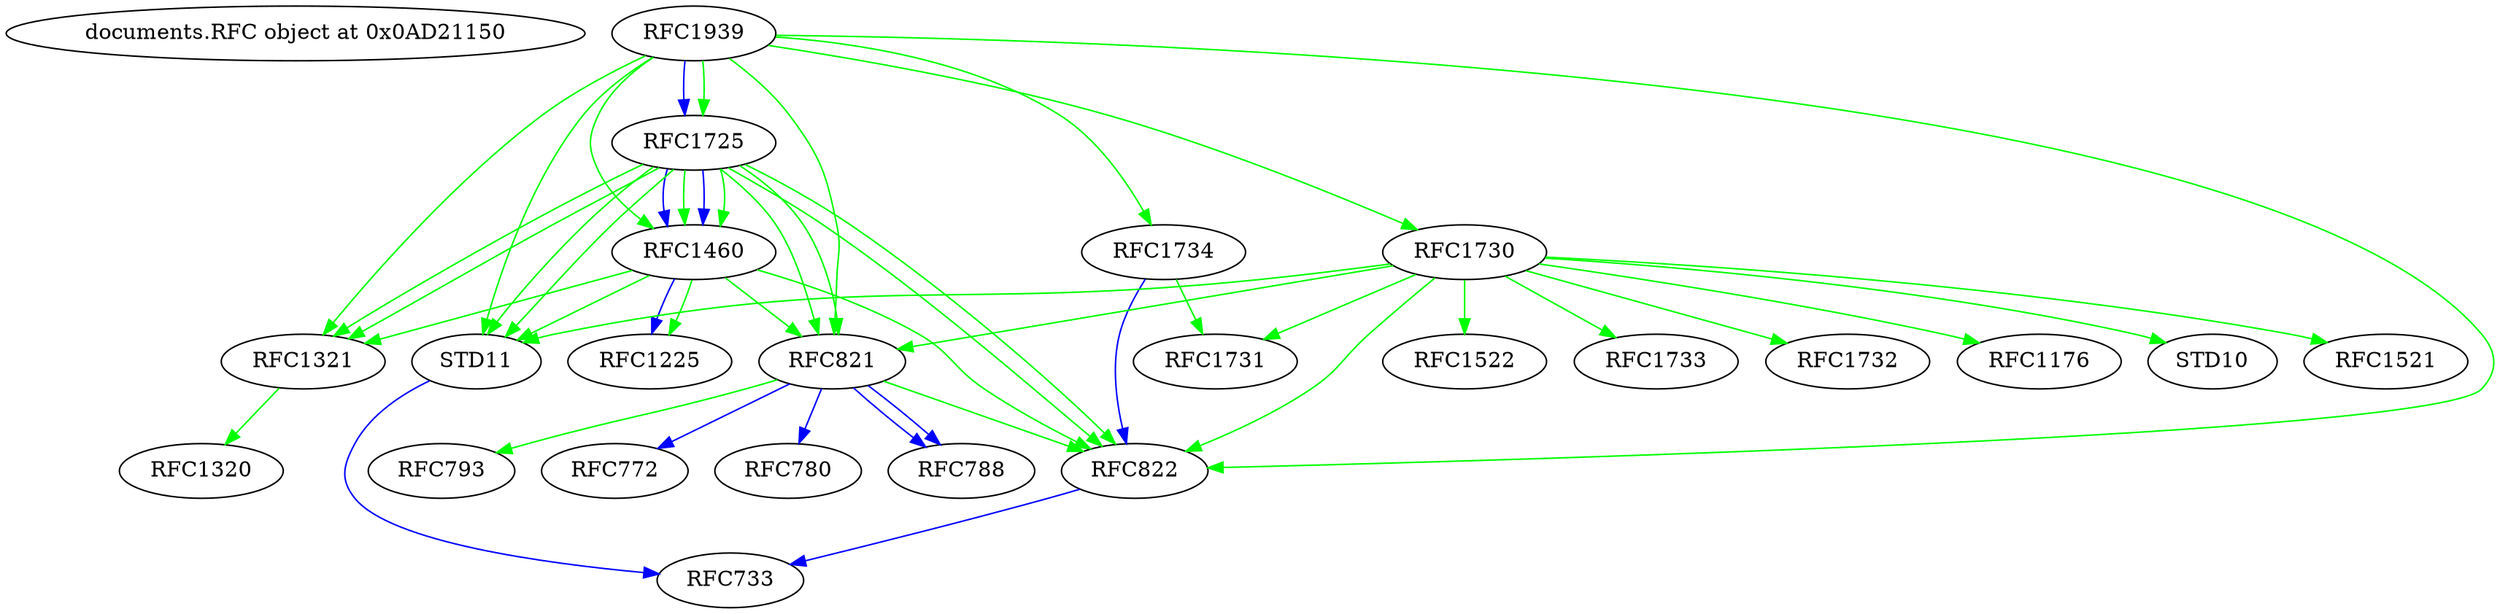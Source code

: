 digraph  {
<documents.RFC object at 0x0AD21150>;
RFC1939;
RFC1725;
RFC1460;
RFC821;
RFC822;
RFC1321;
STD11;
RFC1225;
RFC772;
RFC780;
RFC788;
RFC793;
RFC733;
RFC1734;
RFC1731;
RFC1730;
RFC1521;
RFC1522;
RFC1733;
RFC1732;
RFC1176;
STD10;
RFC1320;
RFC1939 -> RFC1725  [key=0, relType=obs, color=blue, style=solid];
RFC1939 -> RFC1725  [key=1, relType=refold, color=green, style=solid];
RFC1939 -> RFC1460  [key=0, relType=refold, color=green, style=solid];
RFC1939 -> RFC821  [key=0, relType=refold, color=green, style=solid];
RFC1939 -> RFC822  [key=0, relType=refold, color=green, style=solid];
RFC1939 -> RFC1734  [key=0, relType=refold, color=green, style=solid];
RFC1939 -> RFC1730  [key=0, relType=refold, color=green, style=solid];
RFC1939 -> RFC1321  [key=0, relType=refold, color=green, style=solid];
RFC1939 -> STD11  [key=0, relType=refold, color=green, style=solid];
RFC1725 -> RFC1460  [key=0, relType=obs, color=blue, style=solid];
RFC1725 -> RFC1460  [key=1, relType=refold, color=green, style=solid];
RFC1725 -> RFC1460  [key=2, relType=obs, color=blue, style=solid];
RFC1725 -> RFC1460  [key=3, relType=refold, color=green, style=solid];
RFC1725 -> RFC821  [key=0, relType=refold, color=green, style=solid];
RFC1725 -> RFC821  [key=1, relType=refold, color=green, style=solid];
RFC1725 -> RFC822  [key=0, relType=refold, color=green, style=solid];
RFC1725 -> RFC822  [key=1, relType=refold, color=green, style=solid];
RFC1725 -> RFC1321  [key=0, relType=refold, color=green, style=solid];
RFC1725 -> RFC1321  [key=1, relType=refold, color=green, style=solid];
RFC1725 -> STD11  [key=0, relType=refold, color=green, style=solid];
RFC1725 -> STD11  [key=1, relType=refold, color=green, style=solid];
RFC1460 -> STD11  [key=0, relType=refold, color=green, style=solid];
RFC1460 -> RFC1321  [key=0, relType=refold, color=green, style=solid];
RFC1460 -> RFC821  [key=0, relType=refold, color=green, style=solid];
RFC1460 -> RFC822  [key=0, relType=refold, color=green, style=solid];
RFC1460 -> RFC1225  [key=0, relType=obs, color=blue, style=solid];
RFC1460 -> RFC1225  [key=1, relType=refold, color=green, style=solid];
RFC821 -> RFC822  [key=0, relType=refold, color=green, style=solid];
RFC821 -> RFC772  [key=0, relType=obs, color=blue, style=solid];
RFC821 -> RFC780  [key=0, relType=obs, color=blue, style=solid];
RFC821 -> RFC788  [key=0, relType=obs, color=blue, style=solid];
RFC821 -> RFC788  [key=1, relType=refunk, color=blue, style=solid];
RFC821 -> RFC793  [key=0, relType=refold, color=green, style=solid];
RFC822 -> RFC733  [key=0, relType=obs, color=blue, style=solid];
RFC1321 -> RFC1320  [key=0, relType=refold, color=green, style=solid];
STD11 -> RFC733  [key=0, relType=obs, color=blue, style=solid];
RFC1734 -> RFC822  [key=0, relType=refunk, color=blue, style=solid];
RFC1734 -> RFC1731  [key=0, relType=refold, color=green, style=solid];
RFC1730 -> RFC821  [key=0, relType=refold, color=green, style=solid];
RFC1730 -> RFC822  [key=0, relType=refold, color=green, style=solid];
RFC1730 -> RFC1731  [key=0, relType=refold, color=green, style=solid];
RFC1730 -> STD11  [key=0, relType=refold, color=green, style=solid];
RFC1730 -> RFC1521  [key=0, relType=refold, color=green, style=solid];
RFC1730 -> RFC1522  [key=0, relType=refold, color=green, style=solid];
RFC1730 -> RFC1733  [key=0, relType=refold, color=green, style=solid];
RFC1730 -> RFC1732  [key=0, relType=refold, color=green, style=solid];
RFC1730 -> RFC1176  [key=0, relType=refold, color=green, style=solid];
RFC1730 -> STD10  [key=0, relType=refold, color=green, style=solid];
}
